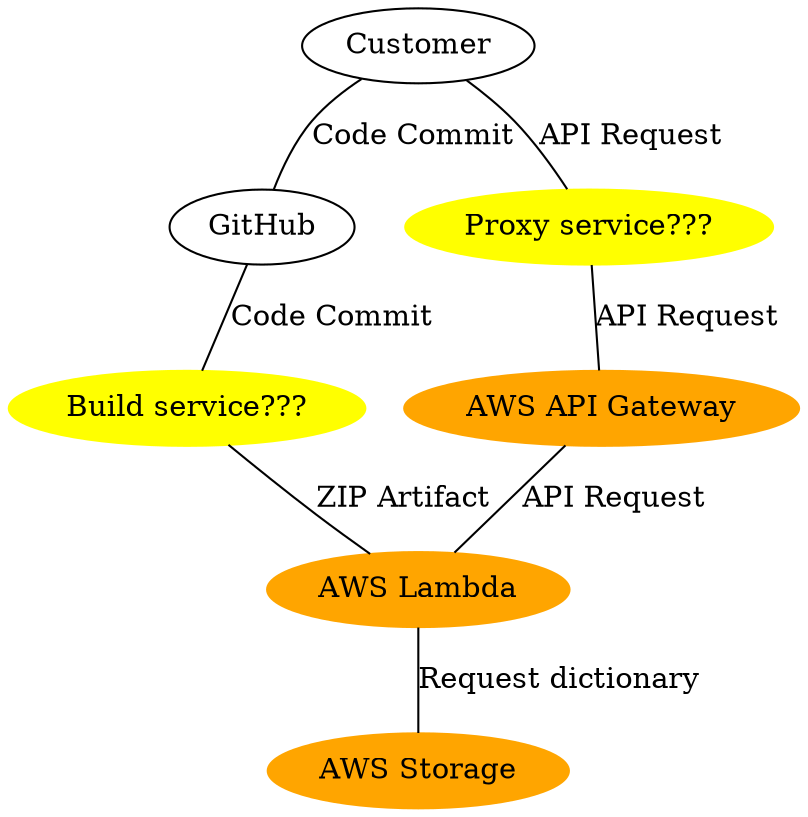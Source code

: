 graph {
    // Nodes
    lambda_service [label="AWS Lambda", color="orange", style="filled"]
    s3_service     [label="AWS Storage", color="orange", style="filled"]
    api_service    [label="AWS API Gateway", color="orange", style="filled"]
    github_service [label="GitHub"]
    build_service  [label="Build service???", color="yellow", style="filled"]
    cust           [label="Customer"]
    proxy_service  [label="Proxy service???", color="yellow", style="filled"]

    // Relationships
    cust -- proxy_service           [label="API Request"]
    proxy_service -- api_service    [label="API Request"]
    api_service -- lambda_service   [label="API Request"]
    lambda_service -- s3_service    [label="Request dictionary"]

    cust -- github_service          [label="Code Commit"]
    github_service -- build_service [label="Code Commit"]
    build_service -- lambda_service [label="ZIP Artifact"]
}